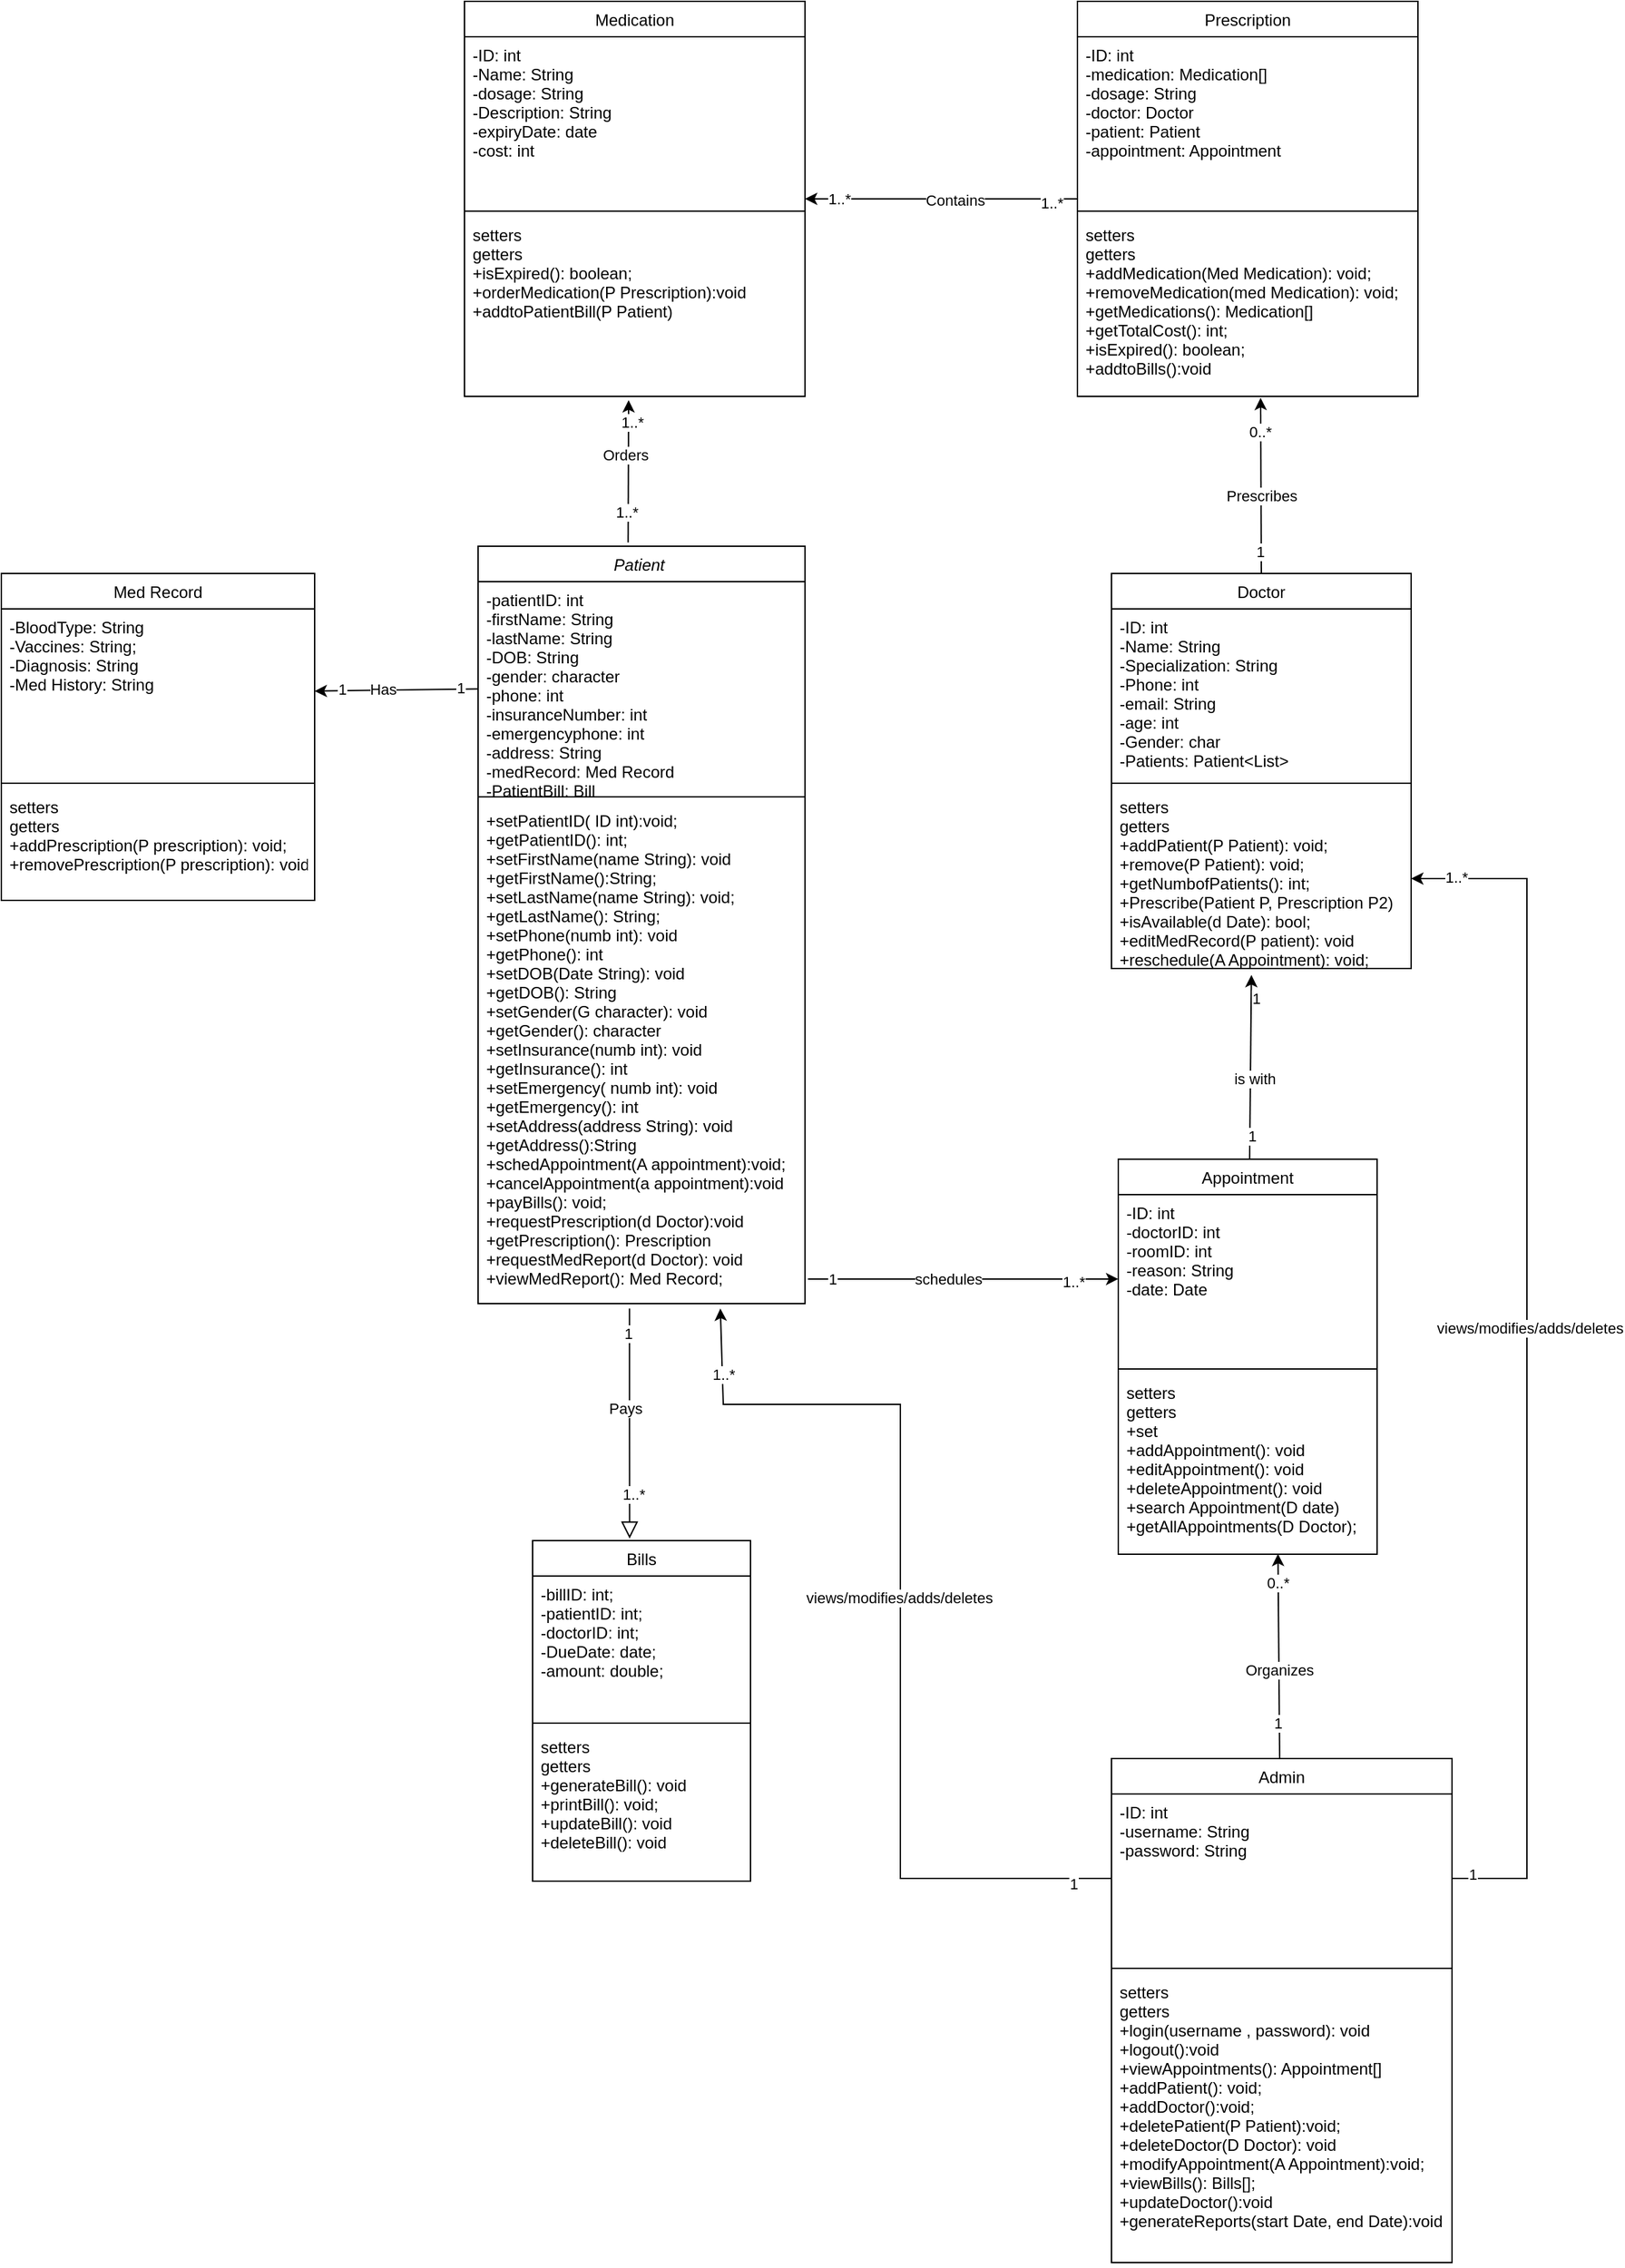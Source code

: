<mxfile version="21.1.1" type="device">
  <diagram id="C5RBs43oDa-KdzZeNtuy" name="Page-1">
    <mxGraphModel dx="3147" dy="2084" grid="1" gridSize="10" guides="1" tooltips="1" connect="1" arrows="1" fold="1" page="1" pageScale="1" pageWidth="827" pageHeight="1169" math="0" shadow="0">
      <root>
        <mxCell id="WIyWlLk6GJQsqaUBKTNV-0" />
        <mxCell id="WIyWlLk6GJQsqaUBKTNV-1" parent="WIyWlLk6GJQsqaUBKTNV-0" />
        <mxCell id="nr0FNuZURcD42dD6opDy-103" style="edgeStyle=none;rounded=0;orthogonalLoop=1;jettySize=auto;html=1;entryX=0.482;entryY=1.021;entryDx=0;entryDy=0;entryPerimeter=0;exitX=0.459;exitY=-0.005;exitDx=0;exitDy=0;exitPerimeter=0;" edge="1" parent="WIyWlLk6GJQsqaUBKTNV-1" source="zkfFHV4jXpPFQw0GAbJ--0" target="nr0FNuZURcD42dD6opDy-29">
          <mxGeometry relative="1" as="geometry" />
        </mxCell>
        <mxCell id="nr0FNuZURcD42dD6opDy-107" value="1..*" style="edgeLabel;html=1;align=center;verticalAlign=middle;resizable=0;points=[];" vertex="1" connectable="0" parent="nr0FNuZURcD42dD6opDy-103">
          <mxGeometry x="-0.576" y="1" relative="1" as="geometry">
            <mxPoint as="offset" />
          </mxGeometry>
        </mxCell>
        <mxCell id="nr0FNuZURcD42dD6opDy-108" value="Orders" style="edgeLabel;html=1;align=center;verticalAlign=middle;resizable=0;points=[];" vertex="1" connectable="0" parent="nr0FNuZURcD42dD6opDy-103">
          <mxGeometry x="0.227" y="3" relative="1" as="geometry">
            <mxPoint as="offset" />
          </mxGeometry>
        </mxCell>
        <mxCell id="nr0FNuZURcD42dD6opDy-109" value="1..*" style="edgeLabel;html=1;align=center;verticalAlign=middle;resizable=0;points=[];" vertex="1" connectable="0" parent="nr0FNuZURcD42dD6opDy-103">
          <mxGeometry x="0.699" y="-2" relative="1" as="geometry">
            <mxPoint as="offset" />
          </mxGeometry>
        </mxCell>
        <mxCell id="zkfFHV4jXpPFQw0GAbJ--0" value="Patient " style="swimlane;fontStyle=2;align=center;verticalAlign=top;childLayout=stackLayout;horizontal=1;startSize=26;horizontalStack=0;resizeParent=1;resizeLast=0;collapsible=1;marginBottom=0;rounded=0;shadow=0;strokeWidth=1;" parent="WIyWlLk6GJQsqaUBKTNV-1" vertex="1">
          <mxGeometry x="90" y="-270" width="240" height="556" as="geometry">
            <mxRectangle x="230" y="140" width="160" height="26" as="alternateBounds" />
          </mxGeometry>
        </mxCell>
        <mxCell id="zkfFHV4jXpPFQw0GAbJ--2" value="-patientID: int&#xa;-firstName: String&#xa;-lastName: String&#xa;-DOB: String&#xa;-gender: character&#xa;-phone: int&#xa;-insuranceNumber: int&#xa;-emergencyphone: int&#xa;-address: String&#xa;-medRecord: Med Record&#xa;-PatientBill: Bill&#xa;" style="text;align=left;verticalAlign=top;spacingLeft=4;spacingRight=4;overflow=hidden;rotatable=0;points=[[0,0.5],[1,0.5]];portConstraint=eastwest;rounded=0;shadow=0;html=0;" parent="zkfFHV4jXpPFQw0GAbJ--0" vertex="1">
          <mxGeometry y="26" width="240" height="154" as="geometry" />
        </mxCell>
        <mxCell id="zkfFHV4jXpPFQw0GAbJ--4" value="" style="line;html=1;strokeWidth=1;align=left;verticalAlign=middle;spacingTop=-1;spacingLeft=3;spacingRight=3;rotatable=0;labelPosition=right;points=[];portConstraint=eastwest;" parent="zkfFHV4jXpPFQw0GAbJ--0" vertex="1">
          <mxGeometry y="180" width="240" height="8" as="geometry" />
        </mxCell>
        <mxCell id="zkfFHV4jXpPFQw0GAbJ--5" value="+setPatientID( ID int):void;&#xa;+getPatientID(): int;&#xa;+setFirstName(name String): void&#xa;+getFirstName():String;&#xa;+setLastName(name String): void;&#xa;+getLastName(): String;&#xa;+setPhone(numb int): void&#xa;+getPhone(): int&#xa;+setDOB(Date String): void&#xa;+getDOB(): String&#xa;+setGender(G character): void&#xa;+getGender(): character&#xa;+setInsurance(numb int): void&#xa;+getInsurance(): int&#xa;+setEmergency( numb int): void&#xa;+getEmergency(): int&#xa;+setAddress(address String): void&#xa;+getAddress():String&#xa;+schedAppointment(A appointment):void;&#xa;+cancelAppointment(a appointment):void&#xa;+payBills(): void;&#xa;+requestPrescription(d Doctor):void&#xa;+getPrescription(): Prescription&#xa;+requestMedReport(d Doctor): void&#xa;+viewMedReport(): Med Record;" style="text;align=left;verticalAlign=top;spacingLeft=4;spacingRight=4;overflow=hidden;rotatable=0;points=[[0,0.5],[1,0.5]];portConstraint=eastwest;" parent="zkfFHV4jXpPFQw0GAbJ--0" vertex="1">
          <mxGeometry y="188" width="240" height="368" as="geometry" />
        </mxCell>
        <mxCell id="zkfFHV4jXpPFQw0GAbJ--6" value="Bills" style="swimlane;fontStyle=0;align=center;verticalAlign=top;childLayout=stackLayout;horizontal=1;startSize=26;horizontalStack=0;resizeParent=1;resizeLast=0;collapsible=1;marginBottom=0;rounded=0;shadow=0;strokeWidth=1;" parent="WIyWlLk6GJQsqaUBKTNV-1" vertex="1">
          <mxGeometry x="130" y="460" width="160" height="250" as="geometry">
            <mxRectangle x="130" y="380" width="160" height="26" as="alternateBounds" />
          </mxGeometry>
        </mxCell>
        <mxCell id="zkfFHV4jXpPFQw0GAbJ--8" value="-billID: int;&#xa;-patientID: int;&#xa;-doctorID: int;&#xa;-DueDate: date;&#xa;-amount: double;" style="text;align=left;verticalAlign=top;spacingLeft=4;spacingRight=4;overflow=hidden;rotatable=0;points=[[0,0.5],[1,0.5]];portConstraint=eastwest;rounded=0;shadow=0;html=0;" parent="zkfFHV4jXpPFQw0GAbJ--6" vertex="1">
          <mxGeometry y="26" width="160" height="104" as="geometry" />
        </mxCell>
        <mxCell id="zkfFHV4jXpPFQw0GAbJ--9" value="" style="line;html=1;strokeWidth=1;align=left;verticalAlign=middle;spacingTop=-1;spacingLeft=3;spacingRight=3;rotatable=0;labelPosition=right;points=[];portConstraint=eastwest;" parent="zkfFHV4jXpPFQw0GAbJ--6" vertex="1">
          <mxGeometry y="130" width="160" height="8" as="geometry" />
        </mxCell>
        <mxCell id="zkfFHV4jXpPFQw0GAbJ--11" value="setters&#xa;getters&#xa;+generateBill(): void&#xa;+printBill(): void;&#xa;+updateBill(): void&#xa;+deleteBill(): void" style="text;align=left;verticalAlign=top;spacingLeft=4;spacingRight=4;overflow=hidden;rotatable=0;points=[[0,0.5],[1,0.5]];portConstraint=eastwest;" parent="zkfFHV4jXpPFQw0GAbJ--6" vertex="1">
          <mxGeometry y="138" width="160" height="112" as="geometry" />
        </mxCell>
        <mxCell id="zkfFHV4jXpPFQw0GAbJ--12" value="" style="endArrow=block;endSize=10;endFill=0;shadow=0;strokeWidth=1;rounded=0;edgeStyle=elbowEdgeStyle;elbow=vertical;exitX=0.459;exitY=1.01;exitDx=0;exitDy=0;exitPerimeter=0;entryX=0.439;entryY=-0.006;entryDx=0;entryDy=0;entryPerimeter=0;" parent="WIyWlLk6GJQsqaUBKTNV-1" edge="1">
          <mxGeometry width="160" relative="1" as="geometry">
            <mxPoint x="201.16" y="289.68" as="sourcePoint" />
            <mxPoint x="201.24" y="458.5" as="targetPoint" />
          </mxGeometry>
        </mxCell>
        <mxCell id="nr0FNuZURcD42dD6opDy-97" value="Pays" style="edgeLabel;html=1;align=center;verticalAlign=middle;resizable=0;points=[];" vertex="1" connectable="0" parent="zkfFHV4jXpPFQw0GAbJ--12">
          <mxGeometry x="-0.131" y="-3" relative="1" as="geometry">
            <mxPoint as="offset" />
          </mxGeometry>
        </mxCell>
        <mxCell id="nr0FNuZURcD42dD6opDy-98" value="1" style="edgeLabel;html=1;align=center;verticalAlign=middle;resizable=0;points=[];" vertex="1" connectable="0" parent="zkfFHV4jXpPFQw0GAbJ--12">
          <mxGeometry x="-0.786" y="-1" relative="1" as="geometry">
            <mxPoint as="offset" />
          </mxGeometry>
        </mxCell>
        <mxCell id="nr0FNuZURcD42dD6opDy-110" value="1..*" style="edgeLabel;html=1;align=center;verticalAlign=middle;resizable=0;points=[];" vertex="1" connectable="0" parent="zkfFHV4jXpPFQw0GAbJ--12">
          <mxGeometry x="0.615" y="3" relative="1" as="geometry">
            <mxPoint as="offset" />
          </mxGeometry>
        </mxCell>
        <mxCell id="nr0FNuZURcD42dD6opDy-52" style="edgeStyle=none;rounded=0;orthogonalLoop=1;jettySize=auto;html=1;exitX=0.5;exitY=0;exitDx=0;exitDy=0;entryX=0.538;entryY=1.008;entryDx=0;entryDy=0;entryPerimeter=0;" edge="1" parent="WIyWlLk6GJQsqaUBKTNV-1" source="zkfFHV4jXpPFQw0GAbJ--17" target="nr0FNuZURcD42dD6opDy-24">
          <mxGeometry relative="1" as="geometry" />
        </mxCell>
        <mxCell id="nr0FNuZURcD42dD6opDy-131" value="1" style="edgeLabel;html=1;align=center;verticalAlign=middle;resizable=0;points=[];" vertex="1" connectable="0" parent="nr0FNuZURcD42dD6opDy-52">
          <mxGeometry x="-0.743" y="1" relative="1" as="geometry">
            <mxPoint as="offset" />
          </mxGeometry>
        </mxCell>
        <mxCell id="nr0FNuZURcD42dD6opDy-132" value="Prescribes" style="edgeLabel;html=1;align=center;verticalAlign=middle;resizable=0;points=[];" vertex="1" connectable="0" parent="nr0FNuZURcD42dD6opDy-52">
          <mxGeometry x="-0.112" relative="1" as="geometry">
            <mxPoint as="offset" />
          </mxGeometry>
        </mxCell>
        <mxCell id="nr0FNuZURcD42dD6opDy-133" value="0..*" style="edgeLabel;html=1;align=center;verticalAlign=middle;resizable=0;points=[];" vertex="1" connectable="0" parent="nr0FNuZURcD42dD6opDy-52">
          <mxGeometry x="0.62" y="1" relative="1" as="geometry">
            <mxPoint as="offset" />
          </mxGeometry>
        </mxCell>
        <mxCell id="zkfFHV4jXpPFQw0GAbJ--17" value="Doctor" style="swimlane;fontStyle=0;align=center;verticalAlign=top;childLayout=stackLayout;horizontal=1;startSize=26;horizontalStack=0;resizeParent=1;resizeLast=0;collapsible=1;marginBottom=0;rounded=0;shadow=0;strokeWidth=1;" parent="WIyWlLk6GJQsqaUBKTNV-1" vertex="1">
          <mxGeometry x="555" y="-250" width="220" height="290" as="geometry">
            <mxRectangle x="550" y="140" width="160" height="26" as="alternateBounds" />
          </mxGeometry>
        </mxCell>
        <mxCell id="zkfFHV4jXpPFQw0GAbJ--18" value="-ID: int&#xa;-Name: String&#xa;-Specialization: String&#xa;-Phone: int&#xa;-email: String&#xa;-age: int&#xa;-Gender: char&#xa;-Patients: Patient&lt;List&gt;" style="text;align=left;verticalAlign=top;spacingLeft=4;spacingRight=4;overflow=hidden;rotatable=0;points=[[0,0.5],[1,0.5]];portConstraint=eastwest;" parent="zkfFHV4jXpPFQw0GAbJ--17" vertex="1">
          <mxGeometry y="26" width="220" height="124" as="geometry" />
        </mxCell>
        <mxCell id="zkfFHV4jXpPFQw0GAbJ--23" value="" style="line;html=1;strokeWidth=1;align=left;verticalAlign=middle;spacingTop=-1;spacingLeft=3;spacingRight=3;rotatable=0;labelPosition=right;points=[];portConstraint=eastwest;" parent="zkfFHV4jXpPFQw0GAbJ--17" vertex="1">
          <mxGeometry y="150" width="220" height="8" as="geometry" />
        </mxCell>
        <mxCell id="zkfFHV4jXpPFQw0GAbJ--24" value="setters&#xa;getters&#xa;+addPatient(P Patient): void;&#xa;+remove(P Patient): void;&#xa;+getNumbofPatients(): int;&#xa;+Prescribe(Patient P, Prescription P2)&#xa;+isAvailable(d Date): bool;&#xa;+editMedRecord(P patient): void&#xa;+reschedule(A Appointment): void;" style="text;align=left;verticalAlign=top;spacingLeft=4;spacingRight=4;overflow=hidden;rotatable=0;points=[[0,0.5],[1,0.5]];portConstraint=eastwest;" parent="zkfFHV4jXpPFQw0GAbJ--17" vertex="1">
          <mxGeometry y="158" width="220" height="132" as="geometry" />
        </mxCell>
        <mxCell id="nr0FNuZURcD42dD6opDy-99" style="edgeStyle=none;rounded=0;orthogonalLoop=1;jettySize=auto;html=1;entryX=0.467;entryY=1.036;entryDx=0;entryDy=0;entryPerimeter=0;" edge="1" parent="WIyWlLk6GJQsqaUBKTNV-1" source="nr0FNuZURcD42dD6opDy-10" target="zkfFHV4jXpPFQw0GAbJ--24">
          <mxGeometry relative="1" as="geometry" />
        </mxCell>
        <mxCell id="nr0FNuZURcD42dD6opDy-100" value="1" style="edgeLabel;html=1;align=center;verticalAlign=middle;resizable=0;points=[];" vertex="1" connectable="0" parent="nr0FNuZURcD42dD6opDy-99">
          <mxGeometry x="-0.751" y="-1" relative="1" as="geometry">
            <mxPoint as="offset" />
          </mxGeometry>
        </mxCell>
        <mxCell id="nr0FNuZURcD42dD6opDy-101" value="is with" style="edgeLabel;html=1;align=center;verticalAlign=middle;resizable=0;points=[];" vertex="1" connectable="0" parent="nr0FNuZURcD42dD6opDy-99">
          <mxGeometry x="-0.13" y="-3" relative="1" as="geometry">
            <mxPoint as="offset" />
          </mxGeometry>
        </mxCell>
        <mxCell id="nr0FNuZURcD42dD6opDy-102" value="1" style="edgeLabel;html=1;align=center;verticalAlign=middle;resizable=0;points=[];" vertex="1" connectable="0" parent="nr0FNuZURcD42dD6opDy-99">
          <mxGeometry x="0.742" y="-3" relative="1" as="geometry">
            <mxPoint as="offset" />
          </mxGeometry>
        </mxCell>
        <mxCell id="nr0FNuZURcD42dD6opDy-10" value="Appointment" style="swimlane;fontStyle=0;align=center;verticalAlign=top;childLayout=stackLayout;horizontal=1;startSize=26;horizontalStack=0;resizeParent=1;resizeLast=0;collapsible=1;marginBottom=0;rounded=0;shadow=0;strokeWidth=1;" vertex="1" parent="WIyWlLk6GJQsqaUBKTNV-1">
          <mxGeometry x="560" y="180" width="190" height="290" as="geometry">
            <mxRectangle x="550" y="140" width="160" height="26" as="alternateBounds" />
          </mxGeometry>
        </mxCell>
        <mxCell id="nr0FNuZURcD42dD6opDy-11" value="-ID: int&#xa;-doctorID: int&#xa;-roomID: int&#xa;-reason: String&#xa;-date: Date&#xa;" style="text;align=left;verticalAlign=top;spacingLeft=4;spacingRight=4;overflow=hidden;rotatable=0;points=[[0,0.5],[1,0.5]];portConstraint=eastwest;" vertex="1" parent="nr0FNuZURcD42dD6opDy-10">
          <mxGeometry y="26" width="190" height="124" as="geometry" />
        </mxCell>
        <mxCell id="nr0FNuZURcD42dD6opDy-12" value="" style="line;html=1;strokeWidth=1;align=left;verticalAlign=middle;spacingTop=-1;spacingLeft=3;spacingRight=3;rotatable=0;labelPosition=right;points=[];portConstraint=eastwest;" vertex="1" parent="nr0FNuZURcD42dD6opDy-10">
          <mxGeometry y="150" width="190" height="8" as="geometry" />
        </mxCell>
        <mxCell id="nr0FNuZURcD42dD6opDy-13" value="setters&#xa;getters&#xa;+set&#xa;+addAppointment(): void&#xa;+editAppointment(): void&#xa;+deleteAppointment(): void&#xa;+search Appointment(D date)&#xa;+getAllAppointments(D Doctor);" style="text;align=left;verticalAlign=top;spacingLeft=4;spacingRight=4;overflow=hidden;rotatable=0;points=[[0,0.5],[1,0.5]];portConstraint=eastwest;" vertex="1" parent="nr0FNuZURcD42dD6opDy-10">
          <mxGeometry y="158" width="190" height="132" as="geometry" />
        </mxCell>
        <mxCell id="nr0FNuZURcD42dD6opDy-30" value="" style="edgeStyle=orthogonalEdgeStyle;rounded=0;orthogonalLoop=1;jettySize=auto;html=1;" edge="1" parent="WIyWlLk6GJQsqaUBKTNV-1" source="nr0FNuZURcD42dD6opDy-21" target="nr0FNuZURcD42dD6opDy-26">
          <mxGeometry relative="1" as="geometry" />
        </mxCell>
        <mxCell id="nr0FNuZURcD42dD6opDy-104" value="1..*" style="edgeLabel;html=1;align=center;verticalAlign=middle;resizable=0;points=[];" vertex="1" connectable="0" parent="nr0FNuZURcD42dD6opDy-30">
          <mxGeometry x="0.748" relative="1" as="geometry">
            <mxPoint as="offset" />
          </mxGeometry>
        </mxCell>
        <mxCell id="nr0FNuZURcD42dD6opDy-105" value="Contains" style="edgeLabel;html=1;align=center;verticalAlign=middle;resizable=0;points=[];" vertex="1" connectable="0" parent="nr0FNuZURcD42dD6opDy-30">
          <mxGeometry x="-0.093" y="1" relative="1" as="geometry">
            <mxPoint as="offset" />
          </mxGeometry>
        </mxCell>
        <mxCell id="nr0FNuZURcD42dD6opDy-106" value="1..*" style="edgeLabel;html=1;align=center;verticalAlign=middle;resizable=0;points=[];" vertex="1" connectable="0" parent="nr0FNuZURcD42dD6opDy-30">
          <mxGeometry x="-0.811" y="3" relative="1" as="geometry">
            <mxPoint as="offset" />
          </mxGeometry>
        </mxCell>
        <mxCell id="nr0FNuZURcD42dD6opDy-21" value="Prescription" style="swimlane;fontStyle=0;align=center;verticalAlign=top;childLayout=stackLayout;horizontal=1;startSize=26;horizontalStack=0;resizeParent=1;resizeLast=0;collapsible=1;marginBottom=0;rounded=0;shadow=0;strokeWidth=1;" vertex="1" parent="WIyWlLk6GJQsqaUBKTNV-1">
          <mxGeometry x="530" y="-670" width="250" height="290" as="geometry">
            <mxRectangle x="550" y="140" width="160" height="26" as="alternateBounds" />
          </mxGeometry>
        </mxCell>
        <mxCell id="nr0FNuZURcD42dD6opDy-22" value="-ID: int&#xa;-medication: Medication[]&#xa;-dosage: String&#xa;-doctor: Doctor&#xa;-patient: Patient&#xa;-appointment: Appointment&#xa;" style="text;align=left;verticalAlign=top;spacingLeft=4;spacingRight=4;overflow=hidden;rotatable=0;points=[[0,0.5],[1,0.5]];portConstraint=eastwest;" vertex="1" parent="nr0FNuZURcD42dD6opDy-21">
          <mxGeometry y="26" width="250" height="124" as="geometry" />
        </mxCell>
        <mxCell id="nr0FNuZURcD42dD6opDy-23" value="" style="line;html=1;strokeWidth=1;align=left;verticalAlign=middle;spacingTop=-1;spacingLeft=3;spacingRight=3;rotatable=0;labelPosition=right;points=[];portConstraint=eastwest;" vertex="1" parent="nr0FNuZURcD42dD6opDy-21">
          <mxGeometry y="150" width="250" height="8" as="geometry" />
        </mxCell>
        <mxCell id="nr0FNuZURcD42dD6opDy-24" value="setters&#xa;getters&#xa;+addMedication(Med Medication): void;&#xa;+removeMedication(med Medication): void;&#xa;+getMedications(): Medication[]&#xa;+getTotalCost(): int;&#xa;+isExpired(): boolean;&#xa;+addtoBills():void" style="text;align=left;verticalAlign=top;spacingLeft=4;spacingRight=4;overflow=hidden;rotatable=0;points=[[0,0.5],[1,0.5]];portConstraint=eastwest;" vertex="1" parent="nr0FNuZURcD42dD6opDy-21">
          <mxGeometry y="158" width="250" height="132" as="geometry" />
        </mxCell>
        <mxCell id="nr0FNuZURcD42dD6opDy-26" value="Medication" style="swimlane;fontStyle=0;align=center;verticalAlign=top;childLayout=stackLayout;horizontal=1;startSize=26;horizontalStack=0;resizeParent=1;resizeLast=0;collapsible=1;marginBottom=0;rounded=0;shadow=0;strokeWidth=1;" vertex="1" parent="WIyWlLk6GJQsqaUBKTNV-1">
          <mxGeometry x="80" y="-670" width="250" height="290" as="geometry">
            <mxRectangle x="550" y="140" width="160" height="26" as="alternateBounds" />
          </mxGeometry>
        </mxCell>
        <mxCell id="nr0FNuZURcD42dD6opDy-27" value="-ID: int&#xa;-Name: String&#xa;-dosage: String&#xa;-Description: String&#xa;-expiryDate: date&#xa;-cost: int" style="text;align=left;verticalAlign=top;spacingLeft=4;spacingRight=4;overflow=hidden;rotatable=0;points=[[0,0.5],[1,0.5]];portConstraint=eastwest;" vertex="1" parent="nr0FNuZURcD42dD6opDy-26">
          <mxGeometry y="26" width="250" height="124" as="geometry" />
        </mxCell>
        <mxCell id="nr0FNuZURcD42dD6opDy-28" value="" style="line;html=1;strokeWidth=1;align=left;verticalAlign=middle;spacingTop=-1;spacingLeft=3;spacingRight=3;rotatable=0;labelPosition=right;points=[];portConstraint=eastwest;" vertex="1" parent="nr0FNuZURcD42dD6opDy-26">
          <mxGeometry y="150" width="250" height="8" as="geometry" />
        </mxCell>
        <mxCell id="nr0FNuZURcD42dD6opDy-29" value="setters&#xa;getters&#xa;+isExpired(): boolean;&#xa;+orderMedication(P Prescription):void&#xa;+addtoPatientBill(P Patient)&#xa;" style="text;align=left;verticalAlign=top;spacingLeft=4;spacingRight=4;overflow=hidden;rotatable=0;points=[[0,0.5],[1,0.5]];portConstraint=eastwest;" vertex="1" parent="nr0FNuZURcD42dD6opDy-26">
          <mxGeometry y="158" width="250" height="132" as="geometry" />
        </mxCell>
        <mxCell id="nr0FNuZURcD42dD6opDy-43" value="Med Record" style="swimlane;fontStyle=0;align=center;verticalAlign=top;childLayout=stackLayout;horizontal=1;startSize=26;horizontalStack=0;resizeParent=1;resizeLast=0;collapsible=1;marginBottom=0;rounded=0;shadow=0;strokeWidth=1;" vertex="1" parent="WIyWlLk6GJQsqaUBKTNV-1">
          <mxGeometry x="-260" y="-250" width="230" height="240" as="geometry">
            <mxRectangle x="550" y="140" width="160" height="26" as="alternateBounds" />
          </mxGeometry>
        </mxCell>
        <mxCell id="nr0FNuZURcD42dD6opDy-44" value="-BloodType: String&#xa;-Vaccines: String;&#xa;-Diagnosis: String&#xa;-Med History: String" style="text;align=left;verticalAlign=top;spacingLeft=4;spacingRight=4;overflow=hidden;rotatable=0;points=[[0,0.5],[1,0.5]];portConstraint=eastwest;" vertex="1" parent="nr0FNuZURcD42dD6opDy-43">
          <mxGeometry y="26" width="230" height="124" as="geometry" />
        </mxCell>
        <mxCell id="nr0FNuZURcD42dD6opDy-45" value="" style="line;html=1;strokeWidth=1;align=left;verticalAlign=middle;spacingTop=-1;spacingLeft=3;spacingRight=3;rotatable=0;labelPosition=right;points=[];portConstraint=eastwest;" vertex="1" parent="nr0FNuZURcD42dD6opDy-43">
          <mxGeometry y="150" width="230" height="8" as="geometry" />
        </mxCell>
        <mxCell id="nr0FNuZURcD42dD6opDy-46" value="setters&#xa;getters&#xa;+addPrescription(P prescription): void;&#xa;+removePrescription(P prescription): void" style="text;align=left;verticalAlign=top;spacingLeft=4;spacingRight=4;overflow=hidden;rotatable=0;points=[[0,0.5],[1,0.5]];portConstraint=eastwest;" vertex="1" parent="nr0FNuZURcD42dD6opDy-43">
          <mxGeometry y="158" width="230" height="82" as="geometry" />
        </mxCell>
        <mxCell id="nr0FNuZURcD42dD6opDy-65" style="edgeStyle=none;rounded=0;orthogonalLoop=1;jettySize=auto;html=1;exitX=1.009;exitY=0.951;exitDx=0;exitDy=0;exitPerimeter=0;" edge="1" parent="WIyWlLk6GJQsqaUBKTNV-1" source="zkfFHV4jXpPFQw0GAbJ--5" target="nr0FNuZURcD42dD6opDy-11">
          <mxGeometry relative="1" as="geometry">
            <mxPoint x="340" y="270" as="sourcePoint" />
          </mxGeometry>
        </mxCell>
        <mxCell id="nr0FNuZURcD42dD6opDy-86" value="1" style="edgeLabel;html=1;align=center;verticalAlign=middle;resizable=0;points=[];" vertex="1" connectable="0" parent="nr0FNuZURcD42dD6opDy-65">
          <mxGeometry x="-0.845" relative="1" as="geometry">
            <mxPoint as="offset" />
          </mxGeometry>
        </mxCell>
        <mxCell id="nr0FNuZURcD42dD6opDy-87" value="schedules" style="edgeLabel;html=1;align=center;verticalAlign=middle;resizable=0;points=[];" vertex="1" connectable="0" parent="nr0FNuZURcD42dD6opDy-65">
          <mxGeometry x="-0.095" relative="1" as="geometry">
            <mxPoint as="offset" />
          </mxGeometry>
        </mxCell>
        <mxCell id="nr0FNuZURcD42dD6opDy-88" value="1..*" style="edgeLabel;html=1;align=center;verticalAlign=middle;resizable=0;points=[];" vertex="1" connectable="0" parent="nr0FNuZURcD42dD6opDy-65">
          <mxGeometry x="0.713" y="-2" relative="1" as="geometry">
            <mxPoint as="offset" />
          </mxGeometry>
        </mxCell>
        <mxCell id="nr0FNuZURcD42dD6opDy-72" style="edgeStyle=none;rounded=0;orthogonalLoop=1;jettySize=auto;html=1;" edge="1" parent="WIyWlLk6GJQsqaUBKTNV-1" source="zkfFHV4jXpPFQw0GAbJ--2" target="nr0FNuZURcD42dD6opDy-44">
          <mxGeometry relative="1" as="geometry" />
        </mxCell>
        <mxCell id="nr0FNuZURcD42dD6opDy-89" value="1" style="edgeLabel;html=1;align=center;verticalAlign=middle;resizable=0;points=[];" vertex="1" connectable="0" parent="nr0FNuZURcD42dD6opDy-72">
          <mxGeometry x="0.673" y="-1" relative="1" as="geometry">
            <mxPoint as="offset" />
          </mxGeometry>
        </mxCell>
        <mxCell id="nr0FNuZURcD42dD6opDy-91" value="1" style="edgeLabel;html=1;align=center;verticalAlign=middle;resizable=0;points=[];" vertex="1" connectable="0" parent="nr0FNuZURcD42dD6opDy-72">
          <mxGeometry x="-0.777" y="-1" relative="1" as="geometry">
            <mxPoint as="offset" />
          </mxGeometry>
        </mxCell>
        <mxCell id="nr0FNuZURcD42dD6opDy-92" value="Has" style="edgeLabel;html=1;align=center;verticalAlign=middle;resizable=0;points=[];" vertex="1" connectable="0" parent="nr0FNuZURcD42dD6opDy-72">
          <mxGeometry x="0.173" y="-1" relative="1" as="geometry">
            <mxPoint as="offset" />
          </mxGeometry>
        </mxCell>
        <mxCell id="nr0FNuZURcD42dD6opDy-116" style="edgeStyle=none;rounded=0;orthogonalLoop=1;jettySize=auto;html=1;entryX=0.617;entryY=0.998;entryDx=0;entryDy=0;entryPerimeter=0;" edge="1" parent="WIyWlLk6GJQsqaUBKTNV-1" source="nr0FNuZURcD42dD6opDy-111" target="nr0FNuZURcD42dD6opDy-13">
          <mxGeometry relative="1" as="geometry" />
        </mxCell>
        <mxCell id="nr0FNuZURcD42dD6opDy-118" value="1" style="edgeLabel;html=1;align=center;verticalAlign=middle;resizable=0;points=[];" vertex="1" connectable="0" parent="nr0FNuZURcD42dD6opDy-116">
          <mxGeometry x="-0.645" y="2" relative="1" as="geometry">
            <mxPoint as="offset" />
          </mxGeometry>
        </mxCell>
        <mxCell id="nr0FNuZURcD42dD6opDy-119" value="0..*" style="edgeLabel;html=1;align=center;verticalAlign=middle;resizable=0;points=[];" vertex="1" connectable="0" parent="nr0FNuZURcD42dD6opDy-116">
          <mxGeometry x="0.723" y="1" relative="1" as="geometry">
            <mxPoint as="offset" />
          </mxGeometry>
        </mxCell>
        <mxCell id="nr0FNuZURcD42dD6opDy-120" value="Organizes" style="edgeLabel;html=1;align=center;verticalAlign=middle;resizable=0;points=[];" vertex="1" connectable="0" parent="nr0FNuZURcD42dD6opDy-116">
          <mxGeometry x="-0.13" relative="1" as="geometry">
            <mxPoint as="offset" />
          </mxGeometry>
        </mxCell>
        <mxCell id="nr0FNuZURcD42dD6opDy-111" value="Admin" style="swimlane;fontStyle=0;align=center;verticalAlign=top;childLayout=stackLayout;horizontal=1;startSize=26;horizontalStack=0;resizeParent=1;resizeLast=0;collapsible=1;marginBottom=0;rounded=0;shadow=0;strokeWidth=1;" vertex="1" parent="WIyWlLk6GJQsqaUBKTNV-1">
          <mxGeometry x="555" y="620" width="250" height="370" as="geometry">
            <mxRectangle x="550" y="140" width="160" height="26" as="alternateBounds" />
          </mxGeometry>
        </mxCell>
        <mxCell id="nr0FNuZURcD42dD6opDy-112" value="-ID: int&#xa;-username: String&#xa;-password: String&#xa;" style="text;align=left;verticalAlign=top;spacingLeft=4;spacingRight=4;overflow=hidden;rotatable=0;points=[[0,0.5],[1,0.5]];portConstraint=eastwest;" vertex="1" parent="nr0FNuZURcD42dD6opDy-111">
          <mxGeometry y="26" width="250" height="124" as="geometry" />
        </mxCell>
        <mxCell id="nr0FNuZURcD42dD6opDy-113" value="" style="line;html=1;strokeWidth=1;align=left;verticalAlign=middle;spacingTop=-1;spacingLeft=3;spacingRight=3;rotatable=0;labelPosition=right;points=[];portConstraint=eastwest;" vertex="1" parent="nr0FNuZURcD42dD6opDy-111">
          <mxGeometry y="150" width="250" height="8" as="geometry" />
        </mxCell>
        <mxCell id="nr0FNuZURcD42dD6opDy-114" value="setters&#xa;getters&#xa;+login(username , password): void&#xa;+logout():void&#xa;+viewAppointments(): Appointment[]&#xa;+addPatient(): void;&#xa;+addDoctor():void;&#xa;+deletePatient(P Patient):void;&#xa;+deleteDoctor(D Doctor): void&#xa;+modifyAppointment(A Appointment):void;&#xa;+viewBills(): Bills[];&#xa;+updateDoctor():void&#xa;+generateReports(start Date, end Date):void&#xa;" style="text;align=left;verticalAlign=top;spacingLeft=4;spacingRight=4;overflow=hidden;rotatable=0;points=[[0,0.5],[1,0.5]];portConstraint=eastwest;" vertex="1" parent="nr0FNuZURcD42dD6opDy-111">
          <mxGeometry y="158" width="250" height="212" as="geometry" />
        </mxCell>
        <mxCell id="nr0FNuZURcD42dD6opDy-123" style="edgeStyle=none;rounded=0;orthogonalLoop=1;jettySize=auto;html=1;entryX=0.741;entryY=1.01;entryDx=0;entryDy=0;entryPerimeter=0;" edge="1" parent="WIyWlLk6GJQsqaUBKTNV-1" source="nr0FNuZURcD42dD6opDy-112" target="zkfFHV4jXpPFQw0GAbJ--5">
          <mxGeometry relative="1" as="geometry">
            <Array as="points">
              <mxPoint x="400" y="708" />
              <mxPoint x="400" y="360" />
              <mxPoint x="270" y="360" />
            </Array>
          </mxGeometry>
        </mxCell>
        <mxCell id="nr0FNuZURcD42dD6opDy-124" value="views/modifies/adds/deletes" style="edgeLabel;html=1;align=center;verticalAlign=middle;resizable=0;points=[];" vertex="1" connectable="0" parent="nr0FNuZURcD42dD6opDy-123">
          <mxGeometry x="0.028" y="1" relative="1" as="geometry">
            <mxPoint as="offset" />
          </mxGeometry>
        </mxCell>
        <mxCell id="nr0FNuZURcD42dD6opDy-125" value="1" style="edgeLabel;html=1;align=center;verticalAlign=middle;resizable=0;points=[];" vertex="1" connectable="0" parent="nr0FNuZURcD42dD6opDy-123">
          <mxGeometry x="-0.92" y="4" relative="1" as="geometry">
            <mxPoint as="offset" />
          </mxGeometry>
        </mxCell>
        <mxCell id="nr0FNuZURcD42dD6opDy-126" value="1..*" style="edgeLabel;html=1;align=center;verticalAlign=middle;resizable=0;points=[];" vertex="1" connectable="0" parent="nr0FNuZURcD42dD6opDy-123">
          <mxGeometry x="0.862" relative="1" as="geometry">
            <mxPoint as="offset" />
          </mxGeometry>
        </mxCell>
        <mxCell id="nr0FNuZURcD42dD6opDy-127" style="edgeStyle=none;rounded=0;orthogonalLoop=1;jettySize=auto;html=1;entryX=1;entryY=0.5;entryDx=0;entryDy=0;" edge="1" parent="WIyWlLk6GJQsqaUBKTNV-1" source="nr0FNuZURcD42dD6opDy-112" target="zkfFHV4jXpPFQw0GAbJ--24">
          <mxGeometry relative="1" as="geometry">
            <Array as="points">
              <mxPoint x="860" y="708" />
              <mxPoint x="860" y="-26" />
            </Array>
          </mxGeometry>
        </mxCell>
        <mxCell id="nr0FNuZURcD42dD6opDy-128" value="1" style="edgeLabel;html=1;align=center;verticalAlign=middle;resizable=0;points=[];" vertex="1" connectable="0" parent="nr0FNuZURcD42dD6opDy-127">
          <mxGeometry x="-0.966" y="3" relative="1" as="geometry">
            <mxPoint as="offset" />
          </mxGeometry>
        </mxCell>
        <mxCell id="nr0FNuZURcD42dD6opDy-129" value="views/modifies/adds/deletes" style="edgeLabel;html=1;align=center;verticalAlign=middle;resizable=0;points=[];" vertex="1" connectable="0" parent="nr0FNuZURcD42dD6opDy-127">
          <mxGeometry x="0.05" y="-2" relative="1" as="geometry">
            <mxPoint as="offset" />
          </mxGeometry>
        </mxCell>
        <mxCell id="nr0FNuZURcD42dD6opDy-130" value="1..*" style="edgeLabel;html=1;align=center;verticalAlign=middle;resizable=0;points=[];" vertex="1" connectable="0" parent="nr0FNuZURcD42dD6opDy-127">
          <mxGeometry x="0.925" y="-1" relative="1" as="geometry">
            <mxPoint as="offset" />
          </mxGeometry>
        </mxCell>
      </root>
    </mxGraphModel>
  </diagram>
</mxfile>
